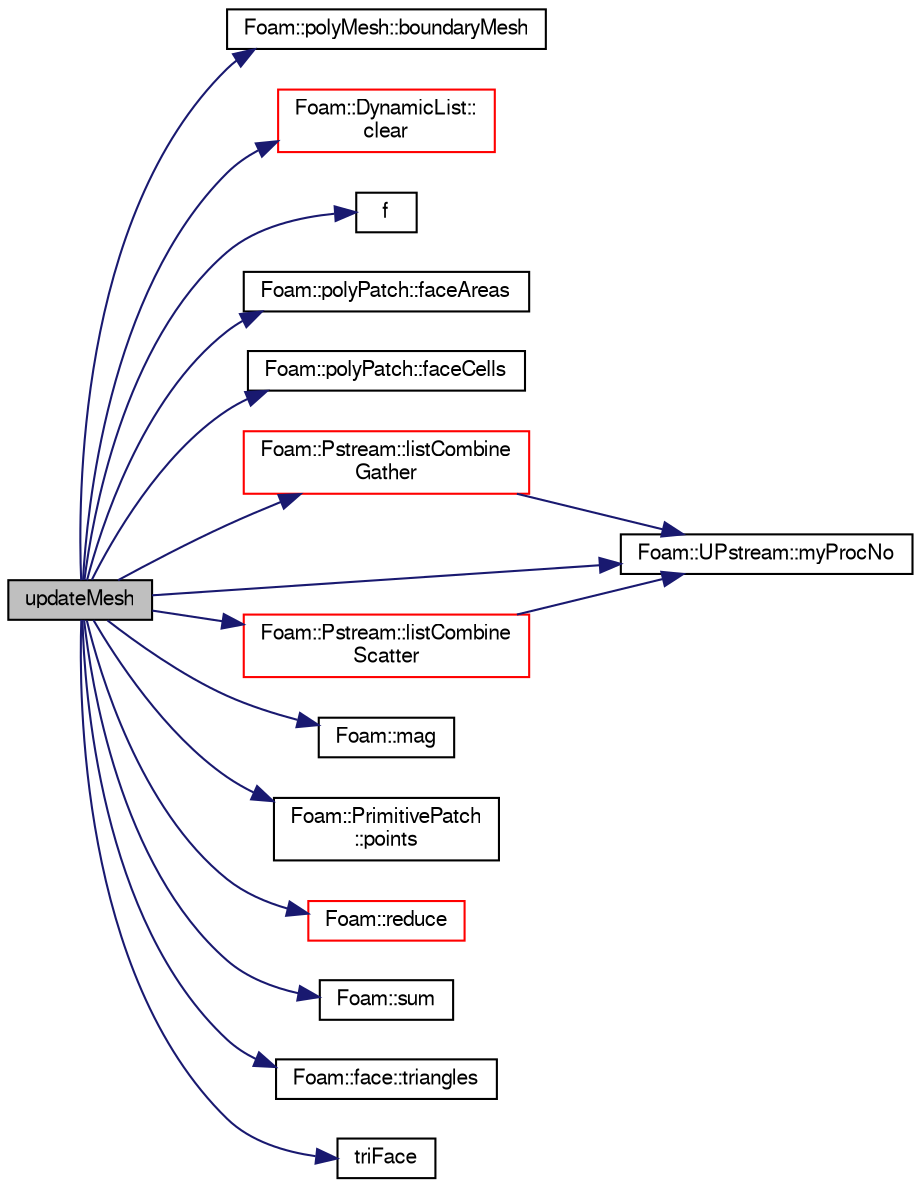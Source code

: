 digraph "updateMesh"
{
  bgcolor="transparent";
  edge [fontname="FreeSans",fontsize="10",labelfontname="FreeSans",labelfontsize="10"];
  node [fontname="FreeSans",fontsize="10",shape=record];
  rankdir="LR";
  Node1 [label="updateMesh",height=0.2,width=0.4,color="black", fillcolor="grey75", style="filled" fontcolor="black"];
  Node1 -> Node2 [color="midnightblue",fontsize="10",style="solid",fontname="FreeSans"];
  Node2 [label="Foam::polyMesh::boundaryMesh",height=0.2,width=0.4,color="black",URL="$a01861.html#a6b7f5ba89250dbd7a1c6c7860ab60fe3",tooltip="Return boundary mesh. "];
  Node1 -> Node3 [color="midnightblue",fontsize="10",style="solid",fontname="FreeSans"];
  Node3 [label="Foam::DynamicList::\lclear",height=0.2,width=0.4,color="red",URL="$a00582.html#ac8bb3912a3ce86b15842e79d0b421204",tooltip="Clear the addressed list, i.e. set the size to zero. "];
  Node1 -> Node4 [color="midnightblue",fontsize="10",style="solid",fontname="FreeSans"];
  Node4 [label="f",height=0.2,width=0.4,color="black",URL="$a03529.html#a888be93833ac7a23170555c69c690288"];
  Node1 -> Node5 [color="midnightblue",fontsize="10",style="solid",fontname="FreeSans"];
  Node5 [label="Foam::polyPatch::faceAreas",height=0.2,width=0.4,color="black",URL="$a01877.html#ac0a591ed4b2427caab10863a66b838fa",tooltip="Return face normals. "];
  Node1 -> Node6 [color="midnightblue",fontsize="10",style="solid",fontname="FreeSans"];
  Node6 [label="Foam::polyPatch::faceCells",height=0.2,width=0.4,color="black",URL="$a01877.html#a7cbd3f7d875089fbed897f536ef662c9",tooltip="Return face-cell addressing. "];
  Node1 -> Node7 [color="midnightblue",fontsize="10",style="solid",fontname="FreeSans"];
  Node7 [label="Foam::Pstream::listCombine\lGather",height=0.2,width=0.4,color="red",URL="$a01959.html#a8c0e5044dc4a942cf62b06797c3a743f"];
  Node7 -> Node8 [color="midnightblue",fontsize="10",style="solid",fontname="FreeSans"];
  Node8 [label="Foam::UPstream::myProcNo",height=0.2,width=0.4,color="black",URL="$a02690.html#afc74d89573de32a3032c916f8cdd1733",tooltip="Number of this process (starting from masterNo() = 0) "];
  Node1 -> Node9 [color="midnightblue",fontsize="10",style="solid",fontname="FreeSans"];
  Node9 [label="Foam::Pstream::listCombine\lScatter",height=0.2,width=0.4,color="red",URL="$a01959.html#adfd4915b68ab7181dccb847976286e56",tooltip="Scatter data. Reverse of combineGather. "];
  Node9 -> Node8 [color="midnightblue",fontsize="10",style="solid",fontname="FreeSans"];
  Node1 -> Node10 [color="midnightblue",fontsize="10",style="solid",fontname="FreeSans"];
  Node10 [label="Foam::mag",height=0.2,width=0.4,color="black",URL="$a10237.html#a929da2a3fdcf3dacbbe0487d3a330dae"];
  Node1 -> Node8 [color="midnightblue",fontsize="10",style="solid",fontname="FreeSans"];
  Node1 -> Node11 [color="midnightblue",fontsize="10",style="solid",fontname="FreeSans"];
  Node11 [label="Foam::PrimitivePatch\l::points",height=0.2,width=0.4,color="black",URL="$a01914.html#a1f42f31bcf706357682dcf097255b544",tooltip="Return reference to global points. "];
  Node1 -> Node12 [color="midnightblue",fontsize="10",style="solid",fontname="FreeSans"];
  Node12 [label="Foam::reduce",height=0.2,width=0.4,color="red",URL="$a10237.html#a7ffd6af4acc2eb9ba72ee296b5ecda23"];
  Node1 -> Node13 [color="midnightblue",fontsize="10",style="solid",fontname="FreeSans"];
  Node13 [label="Foam::sum",height=0.2,width=0.4,color="black",URL="$a10237.html#a3d8733143aad0e03b300186ab4bef137"];
  Node1 -> Node14 [color="midnightblue",fontsize="10",style="solid",fontname="FreeSans"];
  Node14 [label="Foam::face::triangles",height=0.2,width=0.4,color="black",URL="$a00693.html#acf1f421759f62e0e96e9bf3287fa67a8",tooltip="Split into triangles using existing points. "];
  Node1 -> Node15 [color="midnightblue",fontsize="10",style="solid",fontname="FreeSans"];
  Node15 [label="triFace",height=0.2,width=0.4,color="black",URL="$a03529.html#a85e205b40128f23c7ad84f2d6fe1a4b1"];
}
